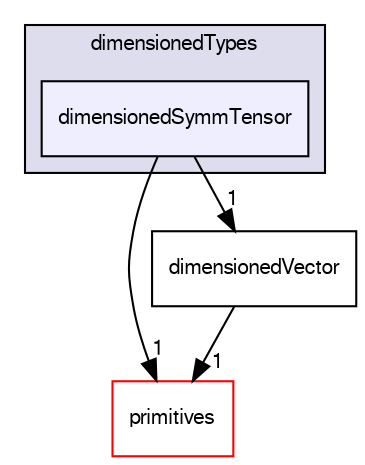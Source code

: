 digraph "src/OpenFOAM/dimensionedTypes/dimensionedSymmTensor" {
  bgcolor=transparent;
  compound=true
  node [ fontsize="10", fontname="FreeSans"];
  edge [ labelfontsize="10", labelfontname="FreeSans"];
  subgraph clusterdir_d4979fdf35c07e0caec68718d229a4b4 {
    graph [ bgcolor="#ddddee", pencolor="black", label="dimensionedTypes" fontname="FreeSans", fontsize="10", URL="dir_d4979fdf35c07e0caec68718d229a4b4.html"]
  dir_ddee109fd484818620aa9a50c4a50fa2 [shape=box, label="dimensionedSymmTensor", style="filled", fillcolor="#eeeeff", pencolor="black", URL="dir_ddee109fd484818620aa9a50c4a50fa2.html"];
  }
  dir_3e50f45338116b169052b428016851aa [shape=box label="primitives" color="red" URL="dir_3e50f45338116b169052b428016851aa.html"];
  dir_9b0e310db7e4b70335615c0c4d305c61 [shape=box label="dimensionedVector" URL="dir_9b0e310db7e4b70335615c0c4d305c61.html"];
  dir_ddee109fd484818620aa9a50c4a50fa2->dir_3e50f45338116b169052b428016851aa [headlabel="1", labeldistance=1.5 headhref="dir_001851_002157.html"];
  dir_ddee109fd484818620aa9a50c4a50fa2->dir_9b0e310db7e4b70335615c0c4d305c61 [headlabel="1", labeldistance=1.5 headhref="dir_001851_001854.html"];
  dir_9b0e310db7e4b70335615c0c4d305c61->dir_3e50f45338116b169052b428016851aa [headlabel="1", labeldistance=1.5 headhref="dir_001854_002157.html"];
}
